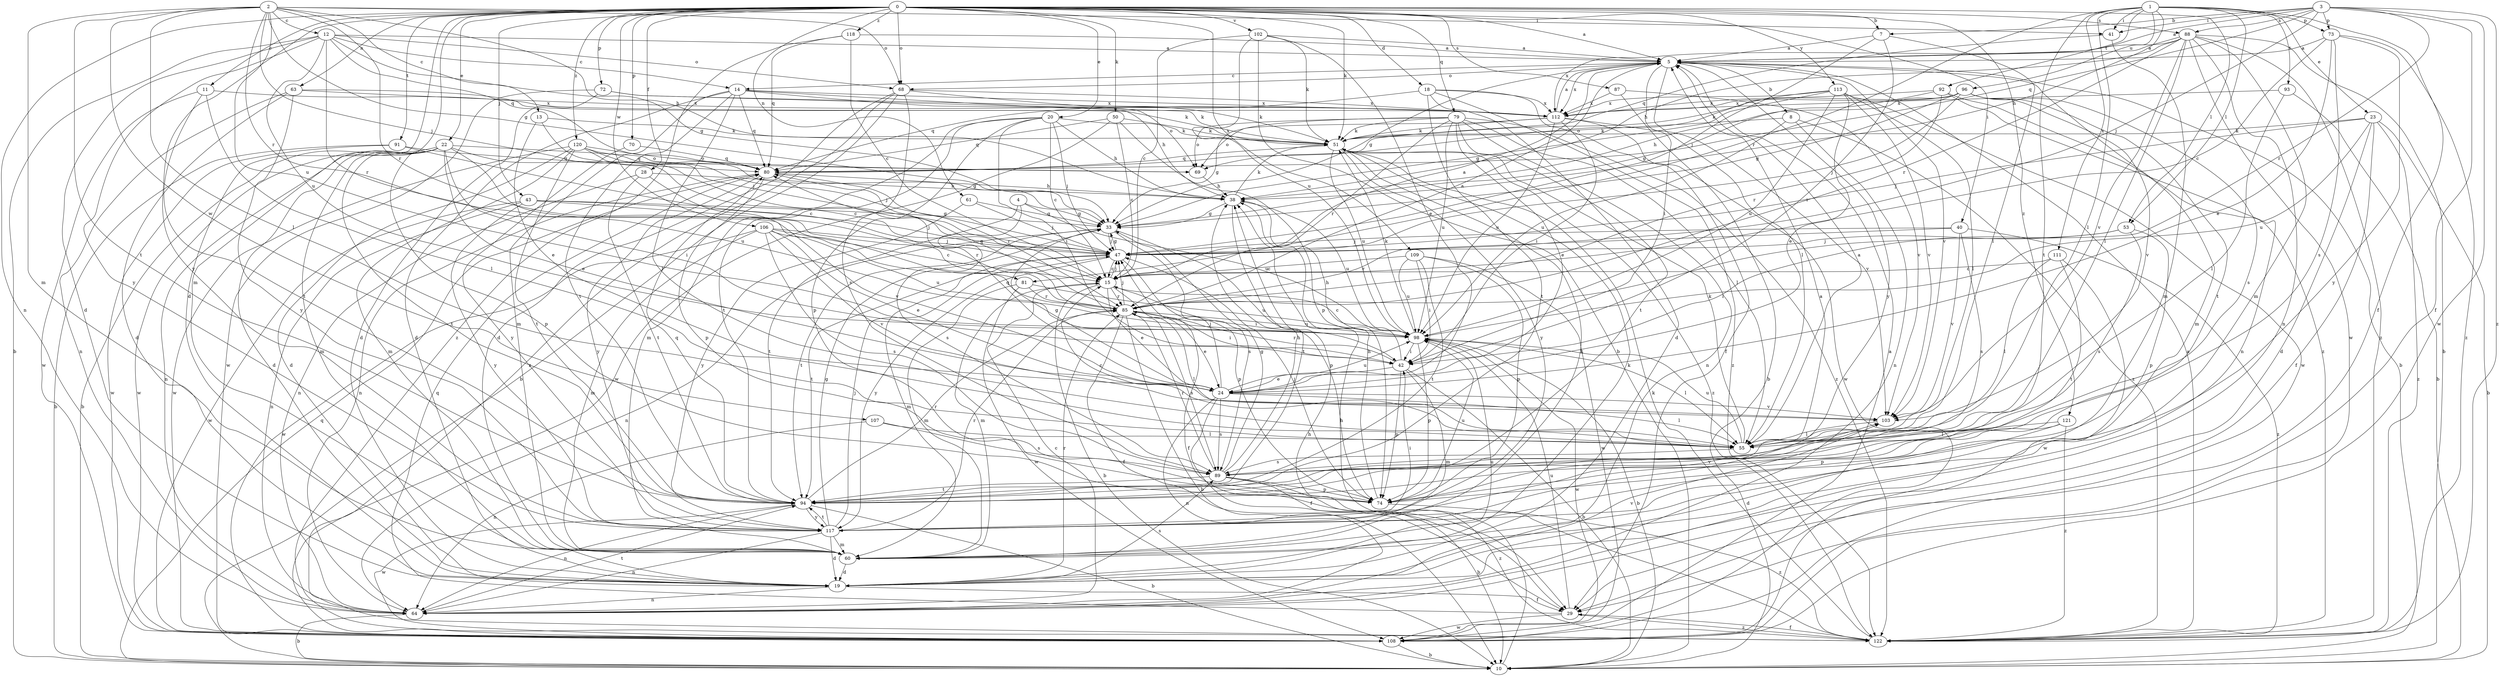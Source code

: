 strict digraph  {
0;
1;
2;
3;
4;
5;
7;
8;
10;
11;
12;
13;
14;
15;
18;
19;
20;
22;
23;
24;
28;
29;
33;
38;
40;
41;
42;
43;
47;
50;
51;
53;
55;
60;
61;
63;
64;
68;
69;
70;
72;
73;
74;
79;
80;
81;
85;
87;
88;
89;
91;
92;
93;
94;
96;
98;
102;
103;
106;
107;
108;
109;
111;
112;
113;
117;
118;
120;
121;
122;
0 -> 5  [label=a];
0 -> 7  [label=b];
0 -> 11  [label=c];
0 -> 18  [label=d];
0 -> 19  [label=d];
0 -> 20  [label=e];
0 -> 22  [label=e];
0 -> 28  [label=f];
0 -> 40  [label=i];
0 -> 43  [label=j];
0 -> 50  [label=k];
0 -> 51  [label=k];
0 -> 53  [label=l];
0 -> 60  [label=m];
0 -> 61  [label=n];
0 -> 63  [label=n];
0 -> 64  [label=n];
0 -> 68  [label=o];
0 -> 70  [label=p];
0 -> 72  [label=p];
0 -> 79  [label=q];
0 -> 87  [label=s];
0 -> 88  [label=s];
0 -> 91  [label=t];
0 -> 102  [label=v];
0 -> 106  [label=w];
0 -> 109  [label=x];
0 -> 113  [label=y];
0 -> 117  [label=y];
0 -> 118  [label=z];
0 -> 120  [label=z];
0 -> 121  [label=z];
1 -> 23  [label=e];
1 -> 29  [label=f];
1 -> 38  [label=h];
1 -> 41  [label=i];
1 -> 53  [label=l];
1 -> 55  [label=l];
1 -> 73  [label=p];
1 -> 81  [label=r];
1 -> 92  [label=t];
1 -> 93  [label=t];
1 -> 94  [label=t];
1 -> 96  [label=u];
1 -> 111  [label=x];
2 -> 12  [label=c];
2 -> 13  [label=c];
2 -> 33  [label=g];
2 -> 38  [label=h];
2 -> 41  [label=i];
2 -> 47  [label=j];
2 -> 55  [label=l];
2 -> 60  [label=m];
2 -> 68  [label=o];
2 -> 81  [label=r];
2 -> 85  [label=r];
2 -> 94  [label=t];
2 -> 98  [label=u];
2 -> 107  [label=w];
3 -> 5  [label=a];
3 -> 7  [label=b];
3 -> 29  [label=f];
3 -> 41  [label=i];
3 -> 47  [label=j];
3 -> 73  [label=p];
3 -> 80  [label=q];
3 -> 85  [label=r];
3 -> 88  [label=s];
3 -> 108  [label=w];
3 -> 122  [label=z];
4 -> 33  [label=g];
4 -> 89  [label=s];
4 -> 94  [label=t];
4 -> 98  [label=u];
5 -> 8  [label=b];
5 -> 10  [label=b];
5 -> 14  [label=c];
5 -> 33  [label=g];
5 -> 42  [label=i];
5 -> 55  [label=l];
5 -> 68  [label=o];
5 -> 103  [label=v];
5 -> 112  [label=x];
5 -> 117  [label=y];
5 -> 122  [label=z];
7 -> 5  [label=a];
7 -> 42  [label=i];
7 -> 47  [label=j];
7 -> 55  [label=l];
8 -> 51  [label=k];
8 -> 64  [label=n];
8 -> 98  [label=u];
8 -> 122  [label=z];
10 -> 38  [label=h];
10 -> 80  [label=q];
11 -> 55  [label=l];
11 -> 94  [label=t];
11 -> 108  [label=w];
11 -> 112  [label=x];
12 -> 5  [label=a];
12 -> 10  [label=b];
12 -> 14  [label=c];
12 -> 19  [label=d];
12 -> 33  [label=g];
12 -> 68  [label=o];
12 -> 80  [label=q];
12 -> 85  [label=r];
12 -> 98  [label=u];
12 -> 117  [label=y];
13 -> 24  [label=e];
13 -> 47  [label=j];
13 -> 51  [label=k];
14 -> 19  [label=d];
14 -> 38  [label=h];
14 -> 55  [label=l];
14 -> 60  [label=m];
14 -> 69  [label=o];
14 -> 80  [label=q];
14 -> 94  [label=t];
14 -> 112  [label=x];
15 -> 5  [label=a];
15 -> 10  [label=b];
15 -> 24  [label=e];
15 -> 29  [label=f];
15 -> 42  [label=i];
15 -> 47  [label=j];
15 -> 60  [label=m];
15 -> 85  [label=r];
18 -> 19  [label=d];
18 -> 29  [label=f];
18 -> 80  [label=q];
18 -> 94  [label=t];
18 -> 112  [label=x];
18 -> 122  [label=z];
19 -> 29  [label=f];
19 -> 51  [label=k];
19 -> 64  [label=n];
19 -> 85  [label=r];
19 -> 89  [label=s];
19 -> 98  [label=u];
19 -> 103  [label=v];
20 -> 15  [label=c];
20 -> 38  [label=h];
20 -> 42  [label=i];
20 -> 47  [label=j];
20 -> 51  [label=k];
20 -> 60  [label=m];
20 -> 74  [label=p];
20 -> 94  [label=t];
22 -> 10  [label=b];
22 -> 15  [label=c];
22 -> 19  [label=d];
22 -> 24  [label=e];
22 -> 42  [label=i];
22 -> 60  [label=m];
22 -> 64  [label=n];
22 -> 69  [label=o];
22 -> 74  [label=p];
22 -> 94  [label=t];
22 -> 98  [label=u];
22 -> 108  [label=w];
23 -> 10  [label=b];
23 -> 19  [label=d];
23 -> 29  [label=f];
23 -> 47  [label=j];
23 -> 51  [label=k];
23 -> 98  [label=u];
23 -> 122  [label=z];
24 -> 29  [label=f];
24 -> 33  [label=g];
24 -> 47  [label=j];
24 -> 55  [label=l];
24 -> 64  [label=n];
24 -> 80  [label=q];
24 -> 89  [label=s];
24 -> 98  [label=u];
24 -> 103  [label=v];
28 -> 38  [label=h];
28 -> 64  [label=n];
28 -> 94  [label=t];
28 -> 103  [label=v];
29 -> 80  [label=q];
29 -> 98  [label=u];
29 -> 108  [label=w];
29 -> 122  [label=z];
33 -> 47  [label=j];
33 -> 64  [label=n];
33 -> 74  [label=p];
33 -> 89  [label=s];
33 -> 94  [label=t];
38 -> 33  [label=g];
38 -> 51  [label=k];
38 -> 94  [label=t];
38 -> 98  [label=u];
40 -> 47  [label=j];
40 -> 85  [label=r];
40 -> 89  [label=s];
40 -> 103  [label=v];
40 -> 122  [label=z];
41 -> 60  [label=m];
41 -> 80  [label=q];
42 -> 10  [label=b];
42 -> 24  [label=e];
42 -> 38  [label=h];
42 -> 60  [label=m];
42 -> 74  [label=p];
42 -> 85  [label=r];
43 -> 33  [label=g];
43 -> 47  [label=j];
43 -> 64  [label=n];
43 -> 85  [label=r];
43 -> 108  [label=w];
43 -> 117  [label=y];
47 -> 15  [label=c];
47 -> 33  [label=g];
47 -> 60  [label=m];
47 -> 74  [label=p];
47 -> 94  [label=t];
47 -> 117  [label=y];
50 -> 15  [label=c];
50 -> 51  [label=k];
50 -> 74  [label=p];
50 -> 80  [label=q];
50 -> 108  [label=w];
51 -> 80  [label=q];
51 -> 98  [label=u];
51 -> 117  [label=y];
51 -> 122  [label=z];
53 -> 42  [label=i];
53 -> 47  [label=j];
53 -> 74  [label=p];
53 -> 89  [label=s];
55 -> 5  [label=a];
55 -> 15  [label=c];
55 -> 51  [label=k];
55 -> 89  [label=s];
55 -> 98  [label=u];
60 -> 19  [label=d];
60 -> 51  [label=k];
61 -> 33  [label=g];
61 -> 47  [label=j];
61 -> 117  [label=y];
63 -> 19  [label=d];
63 -> 51  [label=k];
63 -> 64  [label=n];
63 -> 112  [label=x];
63 -> 117  [label=y];
64 -> 10  [label=b];
64 -> 15  [label=c];
64 -> 94  [label=t];
68 -> 10  [label=b];
68 -> 19  [label=d];
68 -> 51  [label=k];
68 -> 89  [label=s];
68 -> 112  [label=x];
68 -> 122  [label=z];
69 -> 38  [label=h];
70 -> 80  [label=q];
70 -> 117  [label=y];
72 -> 19  [label=d];
72 -> 51  [label=k];
72 -> 108  [label=w];
72 -> 112  [label=x];
73 -> 5  [label=a];
73 -> 15  [label=c];
73 -> 24  [label=e];
73 -> 89  [label=s];
73 -> 117  [label=y];
73 -> 122  [label=z];
74 -> 38  [label=h];
74 -> 47  [label=j];
74 -> 98  [label=u];
74 -> 103  [label=v];
74 -> 122  [label=z];
79 -> 24  [label=e];
79 -> 33  [label=g];
79 -> 51  [label=k];
79 -> 55  [label=l];
79 -> 64  [label=n];
79 -> 69  [label=o];
79 -> 85  [label=r];
79 -> 94  [label=t];
79 -> 98  [label=u];
79 -> 122  [label=z];
80 -> 38  [label=h];
80 -> 64  [label=n];
80 -> 74  [label=p];
80 -> 85  [label=r];
80 -> 117  [label=y];
81 -> 60  [label=m];
81 -> 85  [label=r];
81 -> 98  [label=u];
81 -> 108  [label=w];
85 -> 5  [label=a];
85 -> 10  [label=b];
85 -> 24  [label=e];
85 -> 29  [label=f];
85 -> 42  [label=i];
85 -> 47  [label=j];
85 -> 55  [label=l];
85 -> 80  [label=q];
85 -> 89  [label=s];
85 -> 98  [label=u];
87 -> 10  [label=b];
87 -> 103  [label=v];
87 -> 112  [label=x];
88 -> 5  [label=a];
88 -> 10  [label=b];
88 -> 38  [label=h];
88 -> 55  [label=l];
88 -> 60  [label=m];
88 -> 64  [label=n];
88 -> 85  [label=r];
88 -> 103  [label=v];
88 -> 108  [label=w];
88 -> 112  [label=x];
88 -> 122  [label=z];
89 -> 10  [label=b];
89 -> 33  [label=g];
89 -> 38  [label=h];
89 -> 74  [label=p];
89 -> 85  [label=r];
89 -> 94  [label=t];
89 -> 122  [label=z];
91 -> 10  [label=b];
91 -> 15  [label=c];
91 -> 80  [label=q];
91 -> 108  [label=w];
92 -> 33  [label=g];
92 -> 60  [label=m];
92 -> 64  [label=n];
92 -> 85  [label=r];
92 -> 112  [label=x];
93 -> 10  [label=b];
93 -> 55  [label=l];
93 -> 112  [label=x];
94 -> 10  [label=b];
94 -> 64  [label=n];
94 -> 80  [label=q];
94 -> 85  [label=r];
94 -> 108  [label=w];
94 -> 117  [label=y];
96 -> 33  [label=g];
96 -> 38  [label=h];
96 -> 47  [label=j];
96 -> 51  [label=k];
96 -> 89  [label=s];
96 -> 94  [label=t];
96 -> 103  [label=v];
96 -> 112  [label=x];
98 -> 10  [label=b];
98 -> 15  [label=c];
98 -> 42  [label=i];
98 -> 51  [label=k];
98 -> 55  [label=l];
98 -> 74  [label=p];
98 -> 108  [label=w];
102 -> 5  [label=a];
102 -> 10  [label=b];
102 -> 15  [label=c];
102 -> 24  [label=e];
102 -> 51  [label=k];
102 -> 98  [label=u];
103 -> 55  [label=l];
106 -> 15  [label=c];
106 -> 24  [label=e];
106 -> 47  [label=j];
106 -> 60  [label=m];
106 -> 89  [label=s];
106 -> 98  [label=u];
106 -> 103  [label=v];
106 -> 108  [label=w];
107 -> 55  [label=l];
107 -> 64  [label=n];
107 -> 89  [label=s];
108 -> 5  [label=a];
108 -> 10  [label=b];
109 -> 15  [label=c];
109 -> 42  [label=i];
109 -> 74  [label=p];
109 -> 94  [label=t];
109 -> 98  [label=u];
109 -> 108  [label=w];
111 -> 15  [label=c];
111 -> 55  [label=l];
111 -> 94  [label=t];
111 -> 108  [label=w];
112 -> 5  [label=a];
112 -> 42  [label=i];
112 -> 51  [label=k];
112 -> 69  [label=o];
112 -> 98  [label=u];
112 -> 103  [label=v];
112 -> 108  [label=w];
113 -> 24  [label=e];
113 -> 33  [label=g];
113 -> 55  [label=l];
113 -> 69  [label=o];
113 -> 98  [label=u];
113 -> 103  [label=v];
113 -> 108  [label=w];
113 -> 112  [label=x];
117 -> 5  [label=a];
117 -> 19  [label=d];
117 -> 33  [label=g];
117 -> 42  [label=i];
117 -> 47  [label=j];
117 -> 60  [label=m];
117 -> 64  [label=n];
117 -> 85  [label=r];
117 -> 94  [label=t];
118 -> 5  [label=a];
118 -> 15  [label=c];
118 -> 80  [label=q];
118 -> 122  [label=z];
120 -> 19  [label=d];
120 -> 33  [label=g];
120 -> 47  [label=j];
120 -> 60  [label=m];
120 -> 69  [label=o];
120 -> 80  [label=q];
120 -> 94  [label=t];
120 -> 108  [label=w];
121 -> 19  [label=d];
121 -> 55  [label=l];
121 -> 74  [label=p];
121 -> 122  [label=z];
122 -> 5  [label=a];
122 -> 29  [label=f];
122 -> 38  [label=h];
122 -> 51  [label=k];
}
